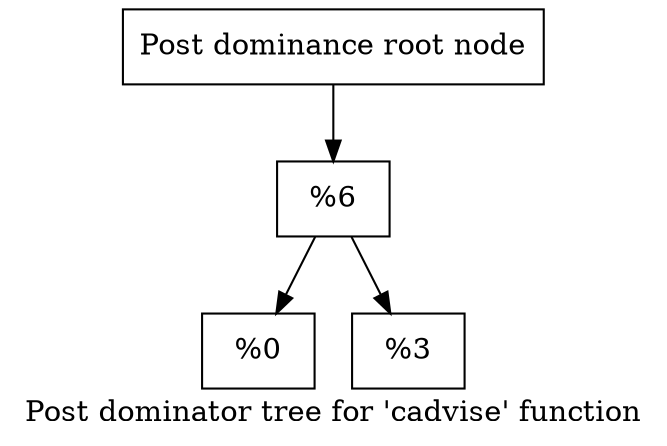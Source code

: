 digraph "Post dominator tree for 'cadvise' function" {
	label="Post dominator tree for 'cadvise' function";

	Node0x123c020 [shape=record,label="{Post dominance root node}"];
	Node0x123c020 -> Node0x10eb7a0;
	Node0x10eb7a0 [shape=record,label="{%6}"];
	Node0x10eb7a0 -> Node0x127b420;
	Node0x10eb7a0 -> Node0x12be240;
	Node0x127b420 [shape=record,label="{%0}"];
	Node0x12be240 [shape=record,label="{%3}"];
}
